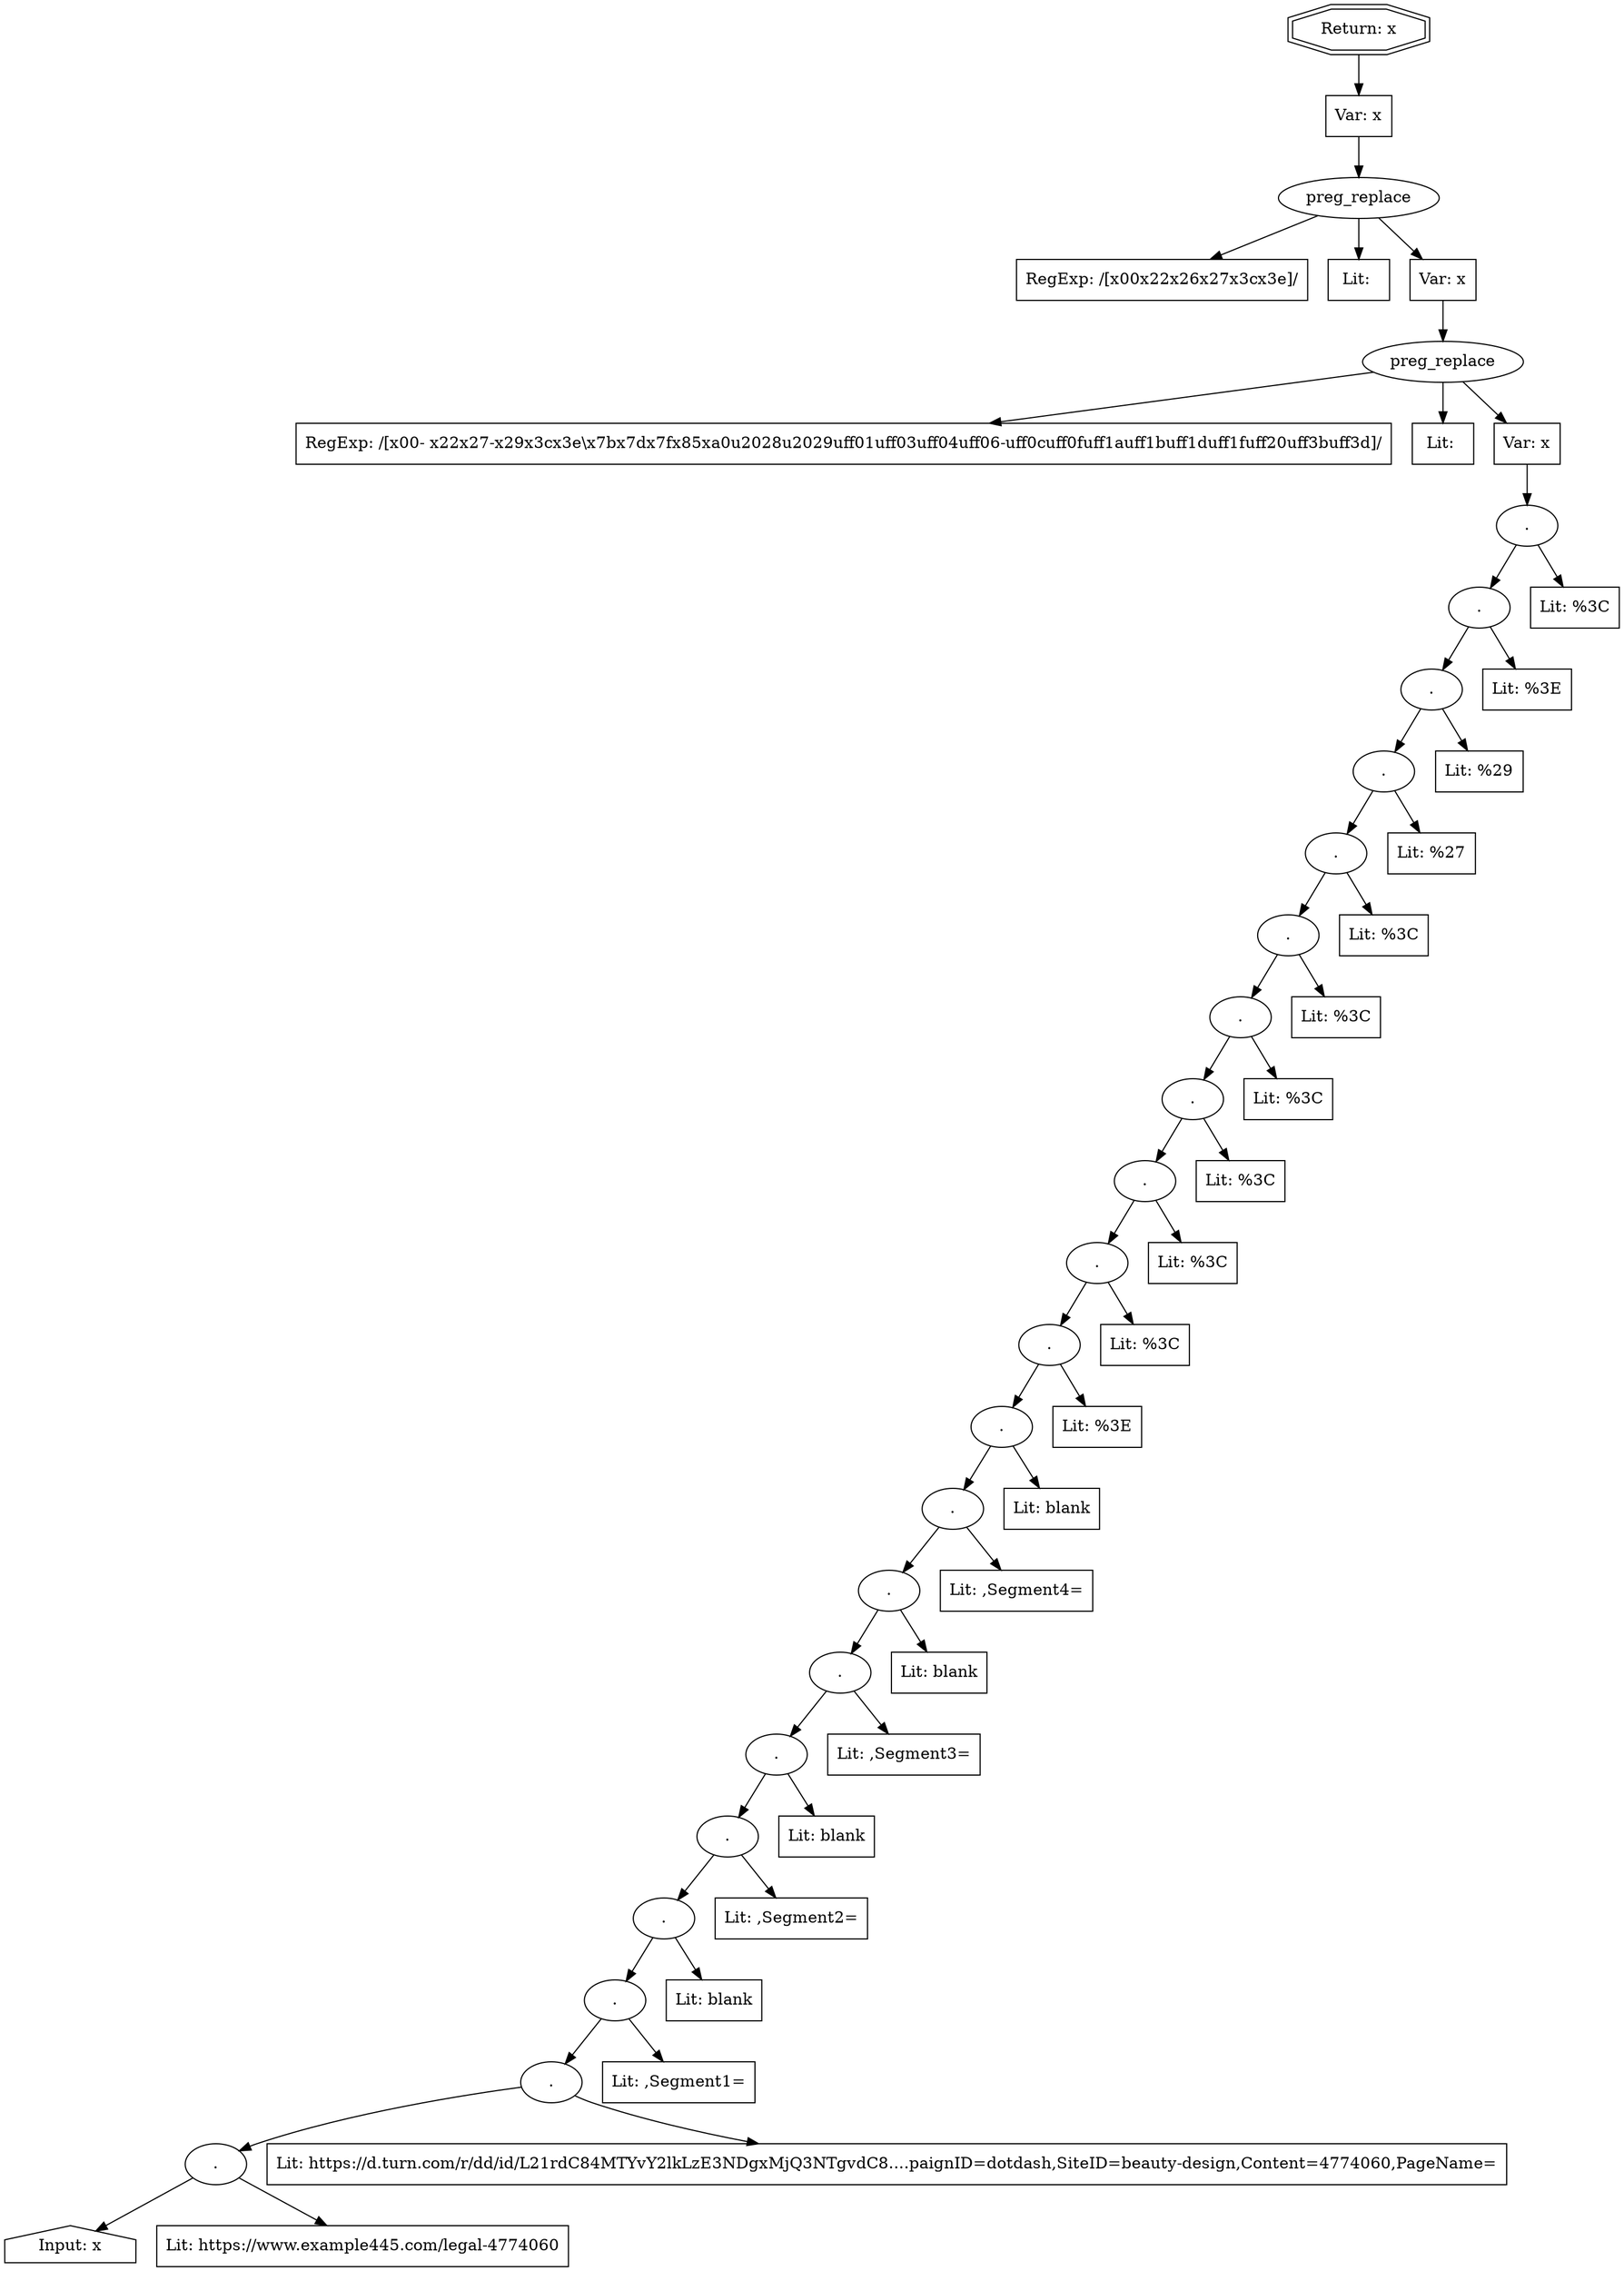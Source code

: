 // Finding: cc49b023-2972-4703-9561-739bb99ddba7
// Finding.url: https://www.example445.com/legal-4774060#cookie-disclosure##"></iframe></style></script></object></embed></textarea><img src=x onerror=taintfoxLog('4734ec8a42824bd2ac0dd69b895121d6')><!--/*
// Finding.parentloc: https://www.example445.com/legal-4774060#cookie-disclosure##"></iframe></style></script></object></embed></textarea><img src=x onerror=taintfoxLog('4734ec8a42824bd2ac0dd69b895121d6')><!--/*
// Finding.domain: www.example445.com
// Finding.base_domain: example445.com
// Finding.source: location.hash
// Finding.sink: innerHTML
// Sanitizer.score: 15
// Sanitizer.name: Wb
// Sanitizer.location: https://www.example22.com/gtm.js?id=GTM-5P3SZGS - Wb:1057:455
// Finding.begin: 215
// Finding.end: 222
// Finding.original_uuid: 35bf1037-da79-41a9-b82c-997323cd91c3
// Finding.TwentyFiveMillionFlowsId: -1222304874
// Finding.script: https://www.example22.com/gtm.js?id=GTM-5P3SZGS
// Finding.line: 1061
// Exploit.uuid: 4734ec8a-4282-4bd2-ac0d-d69b895121d6
// Exploit.success: false
// Exploit.status: validated
// Exploit.method: C
// Exploit.type: html
// Exploit.token: attribute
// Exploit.content: href
// Exploit.quote_type: "
// Exploit.tag: a
// Exploit.break_out: #"></iframe></style></script></object></embed></textarea><img src=x onerror=
// Exploit.break_in: ><!--/*
// Exploit.payload: #"></iframe></style></script></object></embed></textarea><img src=x onerror=taintfoxLog(1)><!--/*
// Exploit.begin_taint_url: 39
// Exploit.end_taint_url: 57
// Exploit.replace_begin_url: 57
// Exploit.replace_end_url: 57
// Exploit.replace_begin_param: 204
// Exploit.replace_end_param: 204
// Issues.LargestEncodeAttrStringChain: 0
// Issues.LargestTextFragmentEncodeChainLength: 0
// Issues.HasApproximation: true
// Issues.HasMissingImplementation: false
// Issues.HasInfiniteRegexWithFunctionReplacer: false
// Issues.MergedSplitAndJoins: false
// Issues.HasUrlInRhsOfReplace: false
// Issues.HasUrlInLhsOfReplace: false
// Issues.HasCookieValueInLhsOfreplace: false
// Issues.HasCookieValueInRhsOfreplace: false
// Issues.HasCookieValueInMatchPattern: false
// Issues.HasCookieValueInExecPattern: false
// Issues.RemovedLRConcats: true
// Issues.RemovedReplaceArtifacts: false
// Issues.HasUrlInMatchPattern: false
// Issues.HasUrlInExecPattern: false
// Issues.RemovedNOPreplaces: false
// Issues.Known_sanitizer: false
// DepGraph.hash: -1789667716
// DepGraph.sanitizer_hash: 2141661153
// Removed LR concats 
// Removed LR concats 
// Removed LR concats 
// Removed LR concats 
// Removed LR concats 
// Removed LR concats 
// Removed LR concats 
// Removed LR concats 
// Removed LR concats 
// Removed LR concats 
// Removed LR concats 
// Approximated Implementation for: replace([\x00- \x22\x27-\x29\x3c\x3e\\\x7b\x7d\x7f\x85\xa0\u2028\u2029\uff01\uff03\uff04\uff06-\uff0c\uff0f\uff1a\uff1b\uff1d\uff1f\uff20\uff3b\uff3d]/g: 1, s: 0, u: 0, m: 0, i: 0 [escapes(<: 1, >: 1, ": 1, ': 1, \: 1,  : 1, (: 1, ): 1, {: 1, }: 1), function_rhs: true], 'function(a){return Hb[a]}') - Other Exception: ReferenceError: Hb is not defined 
// Approximated Implementation for: replace([\x00\x22\x26\x27\x3c\x3e]/g: 1, s: 0, u: 0, m: 0, i: 0 [escapes(<: 1, >: 1, &: 1, ": 1, ': 1), function_rhs: true], 'function(a){return ob[a]}') - Other Exception: ReferenceError: ob is not defined 
digraph cfg {
n0 [shape=house, label="Input: x"];
n1 [shape=ellipse, label="."];
n2 [shape=box, label="Lit: https://www.example445.com/legal-4774060"];
n3 [shape=ellipse, label="."];
n4 [shape=box, label="Lit: https://d.turn.com/r/dd/id/L21rdC84MTYvY2lkLzE3NDgxMjQ3NTgvdC8....paignID=dotdash,SiteID=beauty-design,Content=4774060,PageName="];
n5 [shape=ellipse, label="."];
n6 [shape=box, label="Lit: ,Segment1="];
n7 [shape=ellipse, label="."];
n8 [shape=box, label="Lit: blank"];
n9 [shape=ellipse, label="."];
n10 [shape=box, label="Lit: ,Segment2="];
n11 [shape=ellipse, label="."];
n12 [shape=box, label="Lit: blank"];
n13 [shape=ellipse, label="."];
n14 [shape=box, label="Lit: ,Segment3="];
n15 [shape=ellipse, label="."];
n16 [shape=box, label="Lit: blank"];
n17 [shape=ellipse, label="."];
n18 [shape=box, label="Lit: ,Segment4="];
n19 [shape=ellipse, label="."];
n20 [shape=box, label="Lit: blank"];
n21 [shape=ellipse, label="."];
n22 [shape=box, label="Lit: %3E"];
n23 [shape=ellipse, label="."];
n24 [shape=box, label="Lit: %3C"];
n25 [shape=ellipse, label="."];
n26 [shape=box, label="Lit: %3C"];
n27 [shape=ellipse, label="."];
n28 [shape=box, label="Lit: %3C"];
n29 [shape=ellipse, label="."];
n30 [shape=box, label="Lit: %3C"];
n31 [shape=ellipse, label="."];
n32 [shape=box, label="Lit: %3C"];
n33 [shape=ellipse, label="."];
n34 [shape=box, label="Lit: %3C"];
n35 [shape=ellipse, label="."];
n36 [shape=box, label="Lit: %27"];
n37 [shape=ellipse, label="."];
n38 [shape=box, label="Lit: %29"];
n39 [shape=ellipse, label="."];
n40 [shape=box, label="Lit: %3E"];
n41 [shape=ellipse, label="."];
n42 [shape=box, label="Lit: %3C"];
n43 [shape=ellipse, label="preg_replace"];
n44 [shape=box, label="RegExp: /[\x00- \x22\x27-\x29\x3c\x3e\\\x7b\x7d\x7f\x85\xa0\u2028\u2029\uff01\uff03\uff04\uff06-\uff0c\uff0f\uff1a\uff1b\uff1d\uff1f\uff20\uff3b\uff3d]/"];
n45 [shape=box, label="Lit: "];
n46 [shape=box, label="Var: x"];
n47 [shape=ellipse, label="preg_replace"];
n48 [shape=box, label="RegExp: /[\x00\x22\x26\x27\x3c\x3e]/"];
n49 [shape=box, label="Lit: "];
n50 [shape=box, label="Var: x"];
n51 [shape=box, label="Var: x"];
n52 [shape=doubleoctagon, label="Return: x"];
n1 -> n2;
n1 -> n0;
n3 -> n4;
n3 -> n1;
n5 -> n3;
n5 -> n6;
n7 -> n5;
n7 -> n8;
n9 -> n7;
n9 -> n10;
n11 -> n9;
n11 -> n12;
n13 -> n11;
n13 -> n14;
n15 -> n13;
n15 -> n16;
n17 -> n15;
n17 -> n18;
n19 -> n17;
n19 -> n20;
n21 -> n19;
n21 -> n22;
n23 -> n21;
n23 -> n24;
n25 -> n23;
n25 -> n26;
n27 -> n25;
n27 -> n28;
n29 -> n27;
n29 -> n30;
n31 -> n29;
n31 -> n32;
n33 -> n31;
n33 -> n34;
n35 -> n33;
n35 -> n36;
n37 -> n35;
n37 -> n38;
n39 -> n37;
n39 -> n40;
n41 -> n39;
n41 -> n42;
n46 -> n41;
n43 -> n44;
n43 -> n45;
n43 -> n46;
n50 -> n43;
n47 -> n48;
n47 -> n49;
n47 -> n50;
n51 -> n47;
n52 -> n51;
}